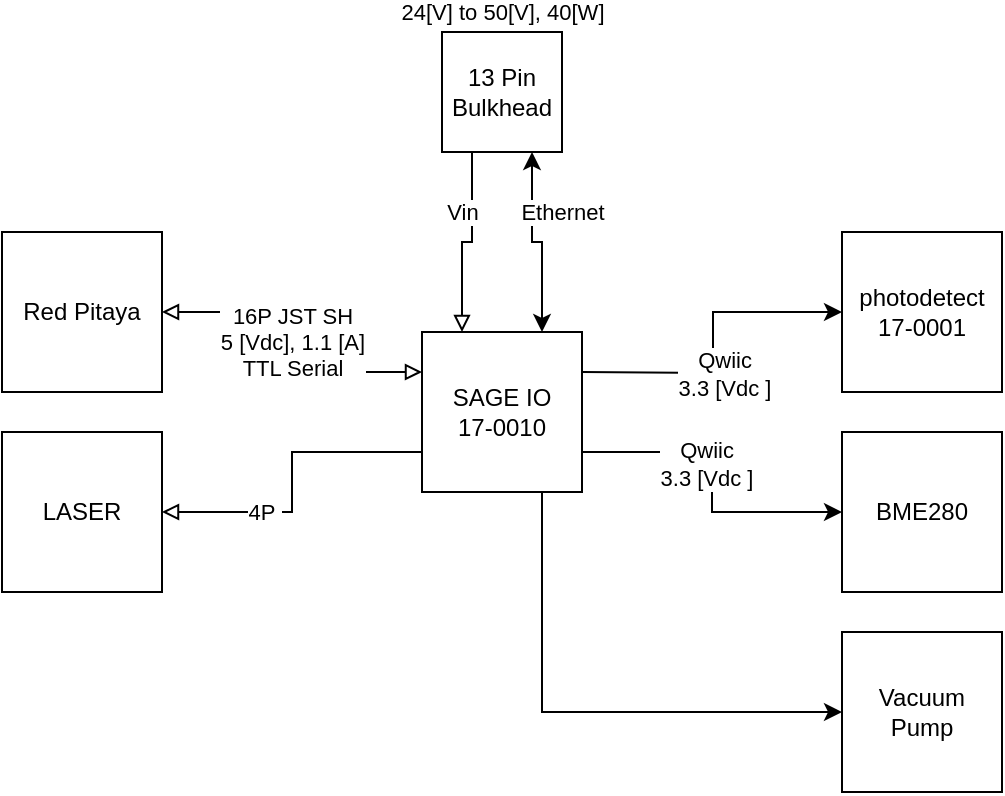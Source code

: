 <mxfile version="21.2.9" type="github">
  <diagram name="Page-1" id="7e0a89b8-554c-2b80-1dc8-d5c74ca68de4">
    <mxGraphModel dx="1373" dy="700" grid="1" gridSize="10" guides="1" tooltips="1" connect="1" arrows="1" fold="1" page="1" pageScale="1" pageWidth="1100" pageHeight="850" background="none" math="0" shadow="0">
      <root>
        <mxCell id="0" />
        <mxCell id="1" parent="0" />
        <mxCell id="295mJumc4yY-vUVJhrtn-11" value="Red Pitaya" style="whiteSpace=wrap;html=1;aspect=fixed;" parent="1" vertex="1">
          <mxGeometry x="310" y="160" width="80" height="80" as="geometry" />
        </mxCell>
        <mxCell id="295mJumc4yY-vUVJhrtn-13" style="edgeStyle=orthogonalEdgeStyle;rounded=0;orthogonalLoop=1;jettySize=auto;html=1;exitX=0;exitY=0.25;exitDx=0;exitDy=0;entryX=1;entryY=0.5;entryDx=0;entryDy=0;startArrow=block;startFill=0;endArrow=block;endFill=0;" parent="1" source="295mJumc4yY-vUVJhrtn-12" target="295mJumc4yY-vUVJhrtn-11" edge="1">
          <mxGeometry relative="1" as="geometry" />
        </mxCell>
        <mxCell id="295mJumc4yY-vUVJhrtn-16" value="16P JST SH&lt;br style=&quot;border-color: var(--border-color);&quot;&gt;5 [Vdc], 1.1 [A]&lt;br&gt;TTL Serial" style="edgeLabel;html=1;align=center;verticalAlign=middle;resizable=0;points=[];" parent="295mJumc4yY-vUVJhrtn-13" vertex="1" connectable="0">
          <mxGeometry relative="1" as="geometry">
            <mxPoint as="offset" />
          </mxGeometry>
        </mxCell>
        <mxCell id="-wPaPb_zG9hl0mhc7NVP-2" style="edgeStyle=orthogonalEdgeStyle;rounded=0;orthogonalLoop=1;jettySize=auto;html=1;exitX=1;exitY=0.5;exitDx=0;exitDy=0;entryX=0;entryY=0.5;entryDx=0;entryDy=0;" parent="1" target="-wPaPb_zG9hl0mhc7NVP-1" edge="1">
          <mxGeometry relative="1" as="geometry">
            <mxPoint x="600" y="230" as="sourcePoint" />
          </mxGeometry>
        </mxCell>
        <mxCell id="-wPaPb_zG9hl0mhc7NVP-3" value="Qwiic&lt;br&gt;3.3 [Vdc ]" style="edgeLabel;html=1;align=center;verticalAlign=middle;resizable=0;points=[];" parent="-wPaPb_zG9hl0mhc7NVP-2" vertex="1" connectable="0">
          <mxGeometry x="-0.277" relative="1" as="geometry">
            <mxPoint x="13" as="offset" />
          </mxGeometry>
        </mxCell>
        <mxCell id="-wPaPb_zG9hl0mhc7NVP-6" style="edgeStyle=orthogonalEdgeStyle;rounded=0;orthogonalLoop=1;jettySize=auto;html=1;exitX=1;exitY=0.75;exitDx=0;exitDy=0;entryX=0;entryY=0.5;entryDx=0;entryDy=0;" parent="1" source="295mJumc4yY-vUVJhrtn-12" target="-wPaPb_zG9hl0mhc7NVP-5" edge="1">
          <mxGeometry relative="1" as="geometry" />
        </mxCell>
        <mxCell id="-wPaPb_zG9hl0mhc7NVP-7" value="Qwiic&lt;br style=&quot;border-color: var(--border-color);&quot;&gt;3.3 [Vdc ]" style="edgeLabel;html=1;align=center;verticalAlign=middle;resizable=0;points=[];" parent="-wPaPb_zG9hl0mhc7NVP-6" vertex="1" connectable="0">
          <mxGeometry x="-0.118" y="-3" relative="1" as="geometry">
            <mxPoint as="offset" />
          </mxGeometry>
        </mxCell>
        <mxCell id="-wPaPb_zG9hl0mhc7NVP-9" style="edgeStyle=orthogonalEdgeStyle;rounded=0;orthogonalLoop=1;jettySize=auto;html=1;exitX=0;exitY=0.75;exitDx=0;exitDy=0;endArrow=block;endFill=0;" parent="1" source="295mJumc4yY-vUVJhrtn-12" target="-wPaPb_zG9hl0mhc7NVP-8" edge="1">
          <mxGeometry relative="1" as="geometry" />
        </mxCell>
        <mxCell id="-wPaPb_zG9hl0mhc7NVP-10" value="4P&amp;nbsp;" style="edgeLabel;html=1;align=center;verticalAlign=middle;resizable=0;points=[];" parent="-wPaPb_zG9hl0mhc7NVP-9" vertex="1" connectable="0">
          <mxGeometry x="0.296" y="-2" relative="1" as="geometry">
            <mxPoint x="-6" y="2" as="offset" />
          </mxGeometry>
        </mxCell>
        <mxCell id="PAIl9h2kivwNsSjy3_k1-4" style="edgeStyle=orthogonalEdgeStyle;rounded=0;orthogonalLoop=1;jettySize=auto;html=1;exitX=0.75;exitY=1;exitDx=0;exitDy=0;entryX=0;entryY=0.5;entryDx=0;entryDy=0;" edge="1" parent="1" source="295mJumc4yY-vUVJhrtn-12" target="PAIl9h2kivwNsSjy3_k1-2">
          <mxGeometry relative="1" as="geometry" />
        </mxCell>
        <mxCell id="295mJumc4yY-vUVJhrtn-12" value="SAGE IO&lt;br&gt;17-0010" style="whiteSpace=wrap;html=1;aspect=fixed;" parent="1" vertex="1">
          <mxGeometry x="520" y="210" width="80" height="80" as="geometry" />
        </mxCell>
        <mxCell id="295mJumc4yY-vUVJhrtn-20" style="edgeStyle=orthogonalEdgeStyle;rounded=0;orthogonalLoop=1;jettySize=auto;html=1;exitX=0.75;exitY=1;exitDx=0;exitDy=0;entryX=0.75;entryY=0;entryDx=0;entryDy=0;startArrow=classic;startFill=1;endArrow=classic;endFill=1;" parent="1" source="295mJumc4yY-vUVJhrtn-19" target="295mJumc4yY-vUVJhrtn-12" edge="1">
          <mxGeometry relative="1" as="geometry" />
        </mxCell>
        <mxCell id="295mJumc4yY-vUVJhrtn-24" value="Ethernet" style="edgeLabel;html=1;align=center;verticalAlign=middle;resizable=0;points=[];" parent="295mJumc4yY-vUVJhrtn-20" vertex="1" connectable="0">
          <mxGeometry x="-0.324" y="2" relative="1" as="geometry">
            <mxPoint x="13" y="-2" as="offset" />
          </mxGeometry>
        </mxCell>
        <mxCell id="295mJumc4yY-vUVJhrtn-21" style="edgeStyle=orthogonalEdgeStyle;rounded=0;orthogonalLoop=1;jettySize=auto;html=1;exitX=0.25;exitY=1;exitDx=0;exitDy=0;entryX=0.25;entryY=0;entryDx=0;entryDy=0;startArrow=none;startFill=0;endArrow=block;endFill=0;" parent="1" source="295mJumc4yY-vUVJhrtn-19" target="295mJumc4yY-vUVJhrtn-12" edge="1">
          <mxGeometry relative="1" as="geometry" />
        </mxCell>
        <mxCell id="295mJumc4yY-vUVJhrtn-23" value="24[V] to 50[V], 40[W]" style="edgeLabel;html=1;align=center;verticalAlign=middle;resizable=0;points=[];rotation=0;" parent="295mJumc4yY-vUVJhrtn-21" vertex="1" connectable="0">
          <mxGeometry x="-0.221" y="1" relative="1" as="geometry">
            <mxPoint x="14" y="-107" as="offset" />
          </mxGeometry>
        </mxCell>
        <mxCell id="295mJumc4yY-vUVJhrtn-25" value="Vin" style="edgeLabel;html=1;align=center;verticalAlign=middle;resizable=0;points=[];" parent="295mJumc4yY-vUVJhrtn-21" vertex="1" connectable="0">
          <mxGeometry x="-0.31" y="2" relative="1" as="geometry">
            <mxPoint x="-7" y="-3" as="offset" />
          </mxGeometry>
        </mxCell>
        <mxCell id="295mJumc4yY-vUVJhrtn-19" value="13 Pin&lt;br&gt;Bulkhead" style="whiteSpace=wrap;html=1;aspect=fixed;" parent="1" vertex="1">
          <mxGeometry x="530" y="60" width="60" height="60" as="geometry" />
        </mxCell>
        <mxCell id="-wPaPb_zG9hl0mhc7NVP-1" value="photodetect&lt;br&gt;17-0001" style="whiteSpace=wrap;html=1;aspect=fixed;" parent="1" vertex="1">
          <mxGeometry x="730" y="160" width="80" height="80" as="geometry" />
        </mxCell>
        <mxCell id="-wPaPb_zG9hl0mhc7NVP-5" value="BME280" style="whiteSpace=wrap;html=1;aspect=fixed;" parent="1" vertex="1">
          <mxGeometry x="730" y="260" width="80" height="80" as="geometry" />
        </mxCell>
        <mxCell id="-wPaPb_zG9hl0mhc7NVP-8" value="LASER" style="whiteSpace=wrap;html=1;aspect=fixed;" parent="1" vertex="1">
          <mxGeometry x="310" y="260" width="80" height="80" as="geometry" />
        </mxCell>
        <mxCell id="PAIl9h2kivwNsSjy3_k1-2" value="Vacuum&lt;br&gt;Pump" style="whiteSpace=wrap;html=1;aspect=fixed;" vertex="1" parent="1">
          <mxGeometry x="730" y="360" width="80" height="80" as="geometry" />
        </mxCell>
      </root>
    </mxGraphModel>
  </diagram>
</mxfile>
